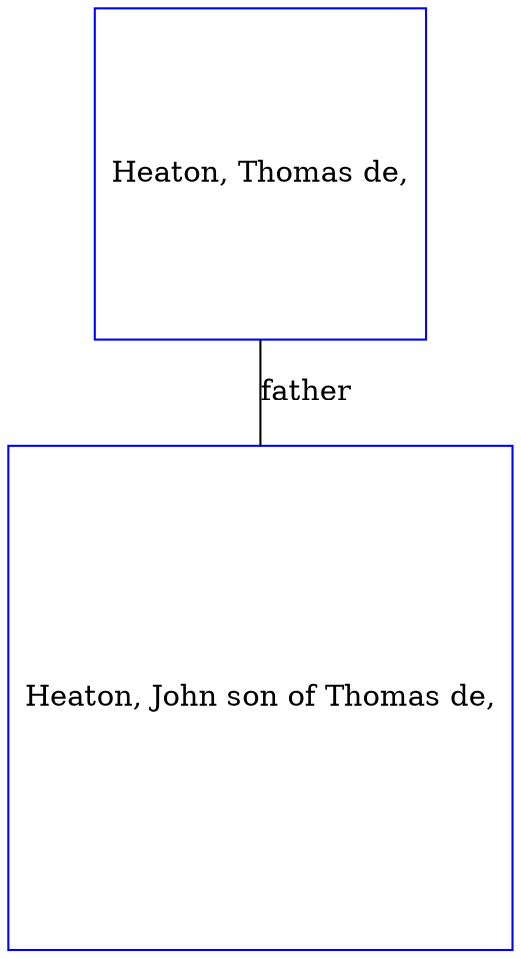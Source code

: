 digraph D {
    edge [dir=none];    node [shape=box];    "008685"   [label="Heaton, John son of Thomas de,", shape=box, regular=1, color="blue"] ;
"008686"   [label="Heaton, Thomas de,", shape=box, regular=1, color="blue"] ;
008686->008685 [label="father",arrowsize=0.0]; 
}
